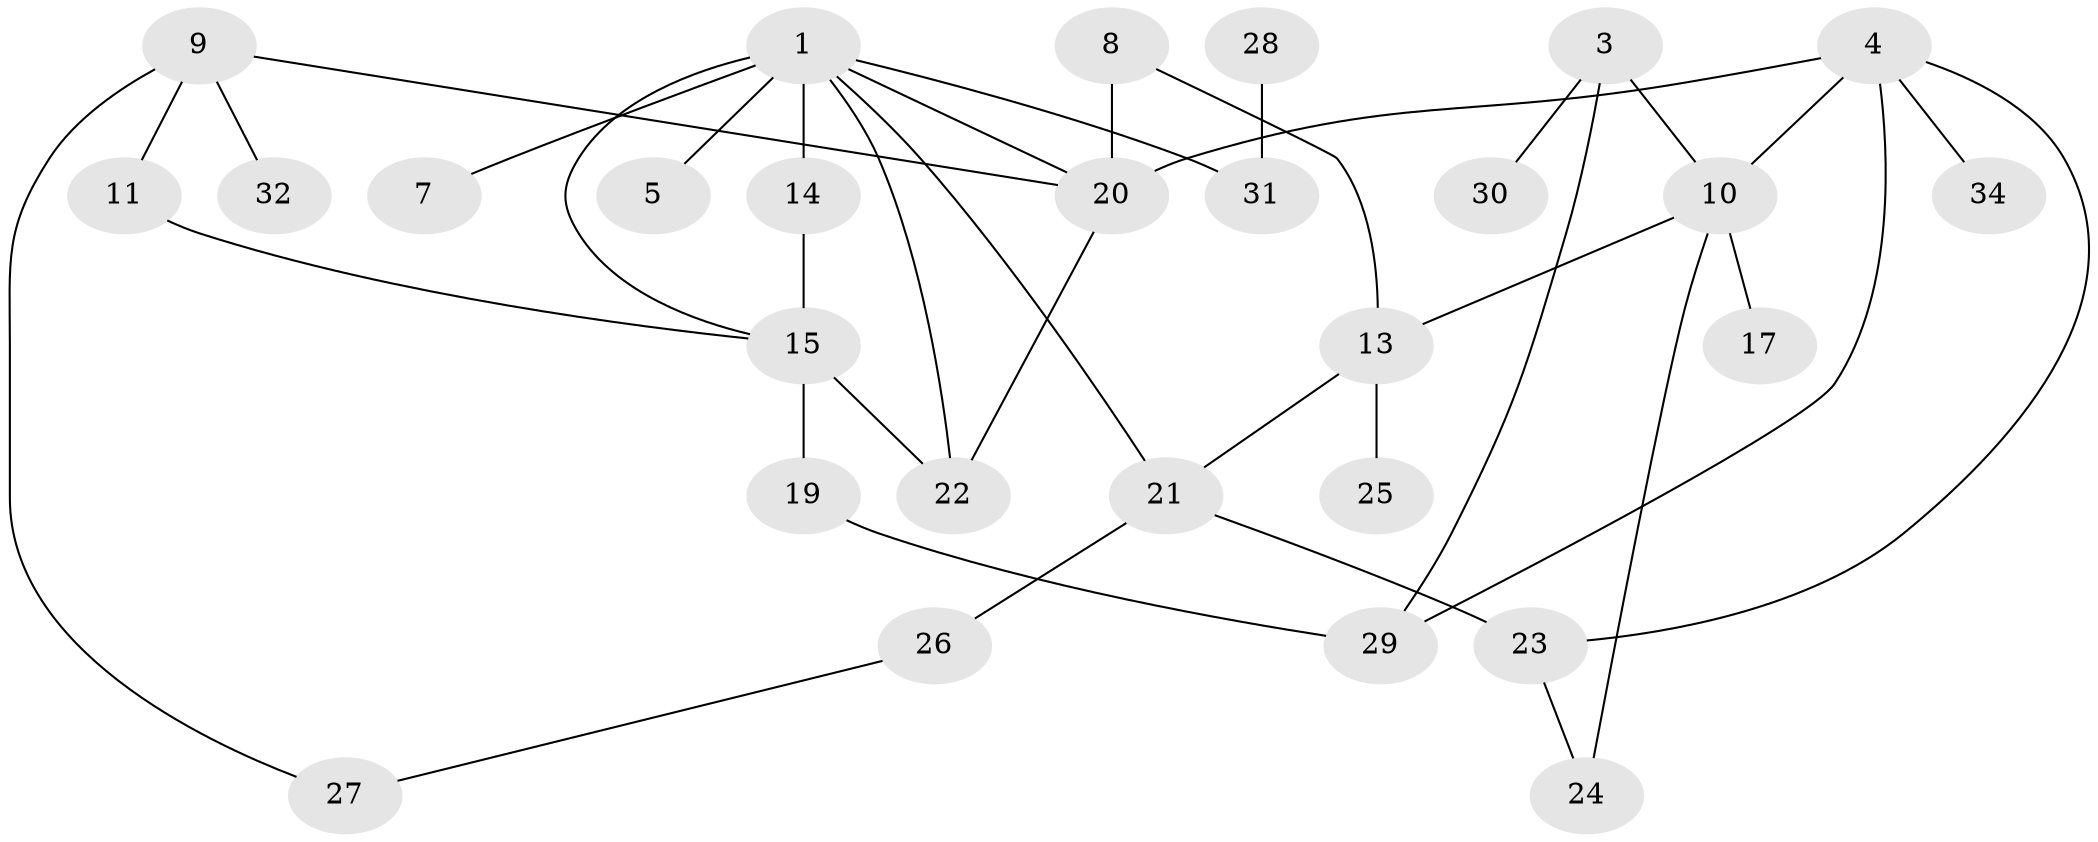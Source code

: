 // original degree distribution, {5: 0.04411764705882353, 0: 0.07352941176470588, 3: 0.22058823529411764, 2: 0.3235294117647059, 1: 0.23529411764705882, 4: 0.10294117647058823}
// Generated by graph-tools (version 1.1) at 2025/33/03/09/25 02:33:26]
// undirected, 28 vertices, 38 edges
graph export_dot {
graph [start="1"]
  node [color=gray90,style=filled];
  1;
  3;
  4;
  5;
  7;
  8;
  9;
  10;
  11;
  13;
  14;
  15;
  17;
  19;
  20;
  21;
  22;
  23;
  24;
  25;
  26;
  27;
  28;
  29;
  30;
  31;
  32;
  34;
  1 -- 5 [weight=1.0];
  1 -- 7 [weight=1.0];
  1 -- 14 [weight=2.0];
  1 -- 15 [weight=1.0];
  1 -- 20 [weight=1.0];
  1 -- 21 [weight=1.0];
  1 -- 22 [weight=1.0];
  1 -- 31 [weight=1.0];
  3 -- 10 [weight=1.0];
  3 -- 29 [weight=1.0];
  3 -- 30 [weight=1.0];
  4 -- 10 [weight=1.0];
  4 -- 20 [weight=1.0];
  4 -- 23 [weight=1.0];
  4 -- 29 [weight=1.0];
  4 -- 34 [weight=1.0];
  8 -- 13 [weight=1.0];
  8 -- 20 [weight=1.0];
  9 -- 11 [weight=1.0];
  9 -- 20 [weight=1.0];
  9 -- 27 [weight=1.0];
  9 -- 32 [weight=1.0];
  10 -- 13 [weight=1.0];
  10 -- 17 [weight=1.0];
  10 -- 24 [weight=1.0];
  11 -- 15 [weight=1.0];
  13 -- 21 [weight=1.0];
  13 -- 25 [weight=1.0];
  14 -- 15 [weight=2.0];
  15 -- 19 [weight=1.0];
  15 -- 22 [weight=1.0];
  19 -- 29 [weight=1.0];
  20 -- 22 [weight=1.0];
  21 -- 23 [weight=1.0];
  21 -- 26 [weight=1.0];
  23 -- 24 [weight=1.0];
  26 -- 27 [weight=1.0];
  28 -- 31 [weight=1.0];
}
